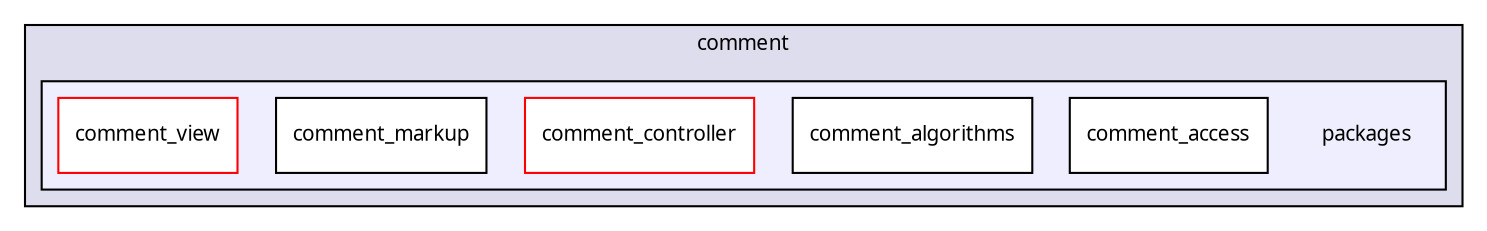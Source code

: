 digraph "packages/comment/packages/" {
  compound=true
  node [ fontsize="10", fontname="FreeSans.ttf"];
  edge [ labelfontsize="10", labelfontname="FreeSans.ttf"];
  subgraph clusterdir_7eb4d5bec6c497f1579cfe4993960def {
    graph [ bgcolor="#ddddee", pencolor="black", label="comment" fontname="FreeSans.ttf", fontsize="10", URL="dir_7eb4d5bec6c497f1579cfe4993960def.html"]
  subgraph clusterdir_79423dd2cd472b536dc22179e0cb0f15 {
    graph [ bgcolor="#eeeeff", pencolor="black", label="" URL="dir_79423dd2cd472b536dc22179e0cb0f15.html"];
    dir_79423dd2cd472b536dc22179e0cb0f15 [shape=plaintext label="packages"];
    dir_67c36b78429a6a1fa9b7578ecdc03f3d [shape=box label="comment_access" color="black" fillcolor="white" style="filled" URL="dir_67c36b78429a6a1fa9b7578ecdc03f3d.html"];
    dir_4b85a9e1232f95f317efe7aec651e818 [shape=box label="comment_algorithms" color="black" fillcolor="white" style="filled" URL="dir_4b85a9e1232f95f317efe7aec651e818.html"];
    dir_52fb6c7f5902345abfbff0b36bb8378e [shape=box label="comment_controller" color="red" fillcolor="white" style="filled" URL="dir_52fb6c7f5902345abfbff0b36bb8378e.html"];
    dir_fec6f4ef77524c9a5f12dc8ff0ddbcb3 [shape=box label="comment_markup" color="black" fillcolor="white" style="filled" URL="dir_fec6f4ef77524c9a5f12dc8ff0ddbcb3.html"];
    dir_6243fb543c21db6e740741c12241168a [shape=box label="comment_view" color="red" fillcolor="white" style="filled" URL="dir_6243fb543c21db6e740741c12241168a.html"];
  }
  }
}
